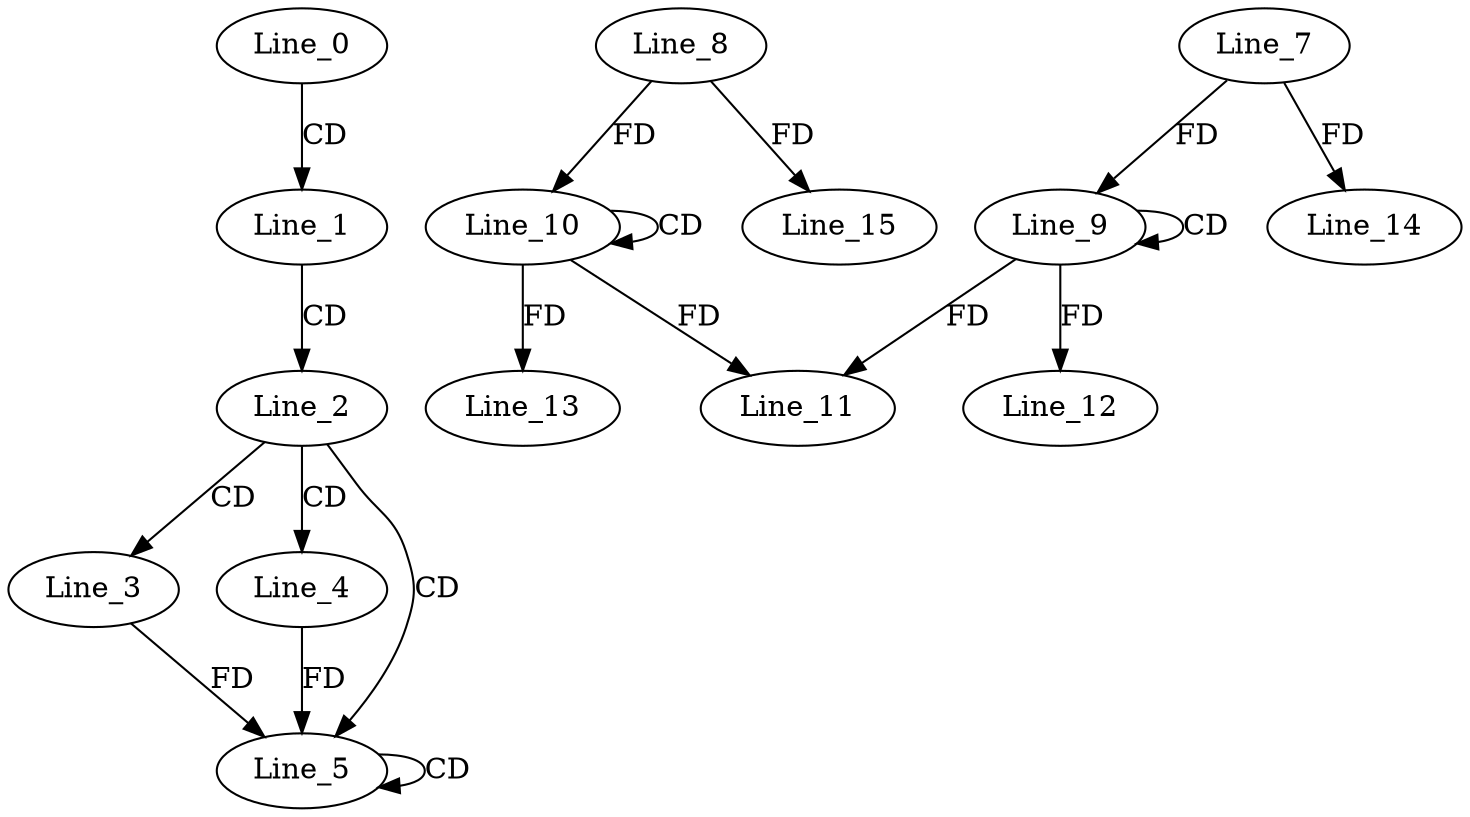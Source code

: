 digraph G {
  Line_0;
  Line_1;
  Line_2;
  Line_3;
  Line_4;
  Line_5;
  Line_5;
  Line_9;
  Line_9;
  Line_7;
  Line_10;
  Line_10;
  Line_8;
  Line_11;
  Line_11;
  Line_12;
  Line_13;
  Line_14;
  Line_15;
  Line_0 -> Line_1 [ label="CD" ];
  Line_1 -> Line_2 [ label="CD" ];
  Line_2 -> Line_3 [ label="CD" ];
  Line_2 -> Line_4 [ label="CD" ];
  Line_2 -> Line_5 [ label="CD" ];
  Line_5 -> Line_5 [ label="CD" ];
  Line_4 -> Line_5 [ label="FD" ];
  Line_3 -> Line_5 [ label="FD" ];
  Line_9 -> Line_9 [ label="CD" ];
  Line_7 -> Line_9 [ label="FD" ];
  Line_10 -> Line_10 [ label="CD" ];
  Line_8 -> Line_10 [ label="FD" ];
  Line_9 -> Line_11 [ label="FD" ];
  Line_10 -> Line_11 [ label="FD" ];
  Line_9 -> Line_12 [ label="FD" ];
  Line_10 -> Line_13 [ label="FD" ];
  Line_7 -> Line_14 [ label="FD" ];
  Line_8 -> Line_15 [ label="FD" ];
}
